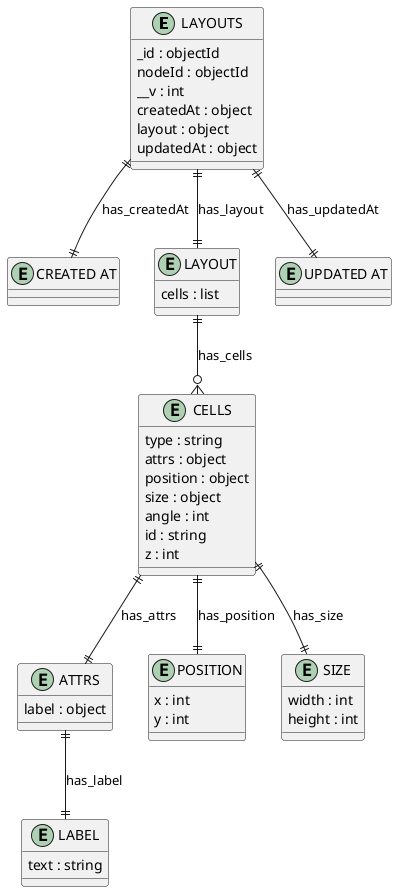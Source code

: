 @startuml LAYOUTS_Diagram

entity "LAYOUTS" as LAYOUTS {
  _id : objectId
  nodeId : objectId
  __v : int
  createdAt : object
  layout : object
  updatedAt : object
}

entity "CREATED AT" as CREATED_AT {
}

entity "LAYOUT" as LAYOUT {
  cells : list
}

entity "CELLS" as CELLS {
  type : string
  attrs : object
  position : object
  size : object
  angle : int
  id : string
  z : int
}

entity "ATTRS" as ATTRS {
  label : object
}

entity "LABEL" as LABEL {
  text : string
}

entity "POSITION" as POSITION {
  x : int
  y : int
}

entity "SIZE" as SIZE {
  width : int
  height : int
}

entity "UPDATED AT" as UPDATED_AT {
}

' // Relationships
LAYOUTS ||--|| CREATED_AT : has_createdAt
LAYOUTS ||--|| LAYOUT : has_layout
LAYOUT ||--o{ CELLS : has_cells
CELLS ||--|| ATTRS : has_attrs
ATTRS ||--|| LABEL : has_label
CELLS ||--|| POSITION : has_position
CELLS ||--|| SIZE : has_size
LAYOUTS ||--|| UPDATED_AT : has_updatedAt
@enduml
